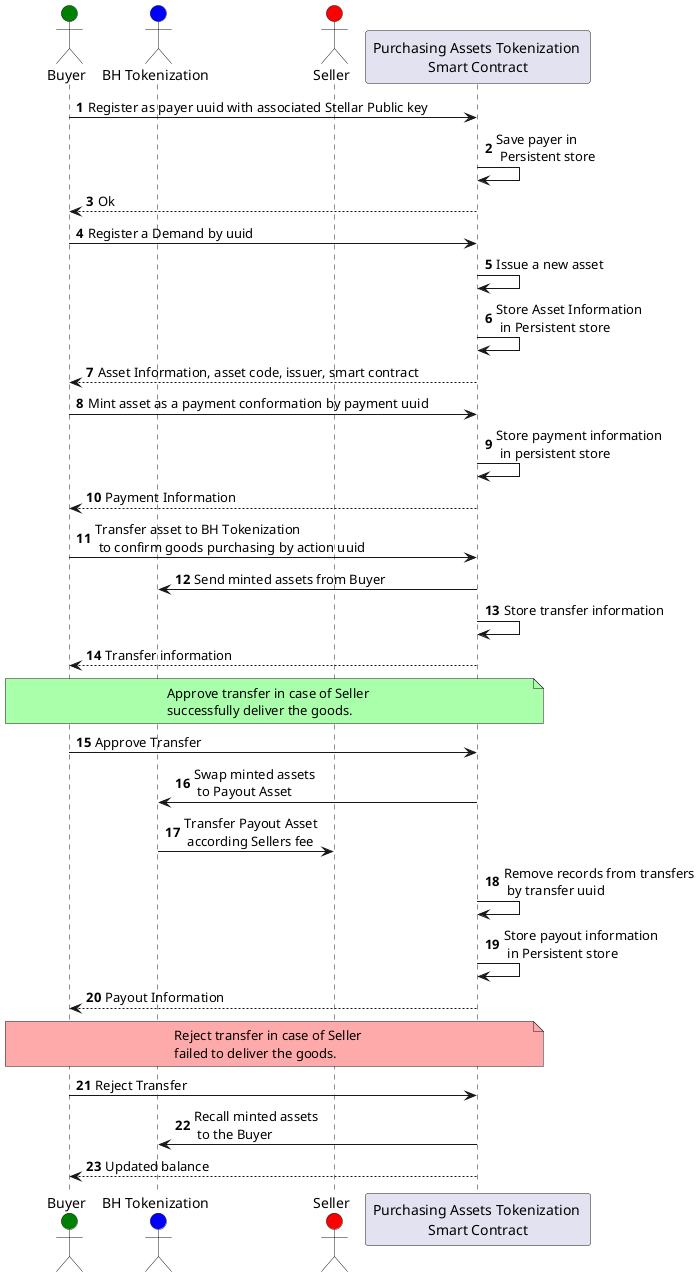@startuml
'https://plantuml.com/sequence-diagram

autonumber

actor Buyer as Buyer #green
actor "BH Tokenization" as Merchant #blue
actor "Seller" as Seller #red
participant "Purchasing Assets Tokenization \nSmart Contract" as Contract
Buyer -> Contract: Register as payer uuid with associated Stellar Public key
Contract -> Contract: Save payer in\n Persistent store
Contract --> Buyer: Ok
Buyer -> Contract: Register a Demand by uuid
Contract -> Contract: Issue a new asset
Contract -> Contract: Store Asset Information\n in Persistent store
Contract --> Buyer: Asset Information, asset code, issuer, smart contract
Buyer -> Contract: Mint asset as a payment conformation by payment uuid
Contract -> Contract: Store payment information\n in persistent store
Contract -->Buyer: Payment Information
Buyer -> Contract: Transfer asset to BH Tokenization\n to confirm goods purchasing by action uuid
Contract -> Merchant: Send minted assets from Buyer
Contract -> Contract: Store transfer information
Contract --> Buyer: Transfer information
note over Contract, Buyer #AAFFAA: Approve transfer in case of Seller \nsuccessfully deliver the goods.
Buyer -> Contract: Approve Transfer
Contract -> Merchant: Swap minted assets\n to Payout Asset
Merchant -> Seller: Transfer Payout Asset\n according Sellers fee
Contract -> Contract: Remove records from transfers\n by transfer uuid
Contract -> Contract: Store payout information\n in Persistent store
Contract --> Buyer: Payout Information
note over Contract, Buyer #FFAAAA: Reject transfer in case of Seller \nfailed to deliver the goods.
Buyer -> Contract: Reject Transfer
Contract -> Merchant: Recall minted assets\n to the Buyer
Contract --> Buyer: Updated balance
@enduml